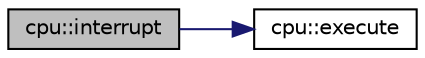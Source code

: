 digraph "cpu::interrupt"
{
 // LATEX_PDF_SIZE
  edge [fontname="Helvetica",fontsize="10",labelfontname="Helvetica",labelfontsize="10"];
  node [fontname="Helvetica",fontsize="10",shape=record];
  rankdir="LR";
  Node1 [label="cpu::interrupt",height=0.2,width=0.4,color="black", fillcolor="grey75", style="filled", fontcolor="black",tooltip="Call an interrupt, then disable interrupts."];
  Node1 -> Node2 [color="midnightblue",fontsize="10",style="solid",fontname="Helvetica"];
  Node2 [label="cpu::execute",height=0.2,width=0.4,color="black", fillcolor="white", style="filled",URL="$classcpu.html#ab3e1736be271fe78087dee008490199b",tooltip="Executes a single opcode with one or two operands."];
}
